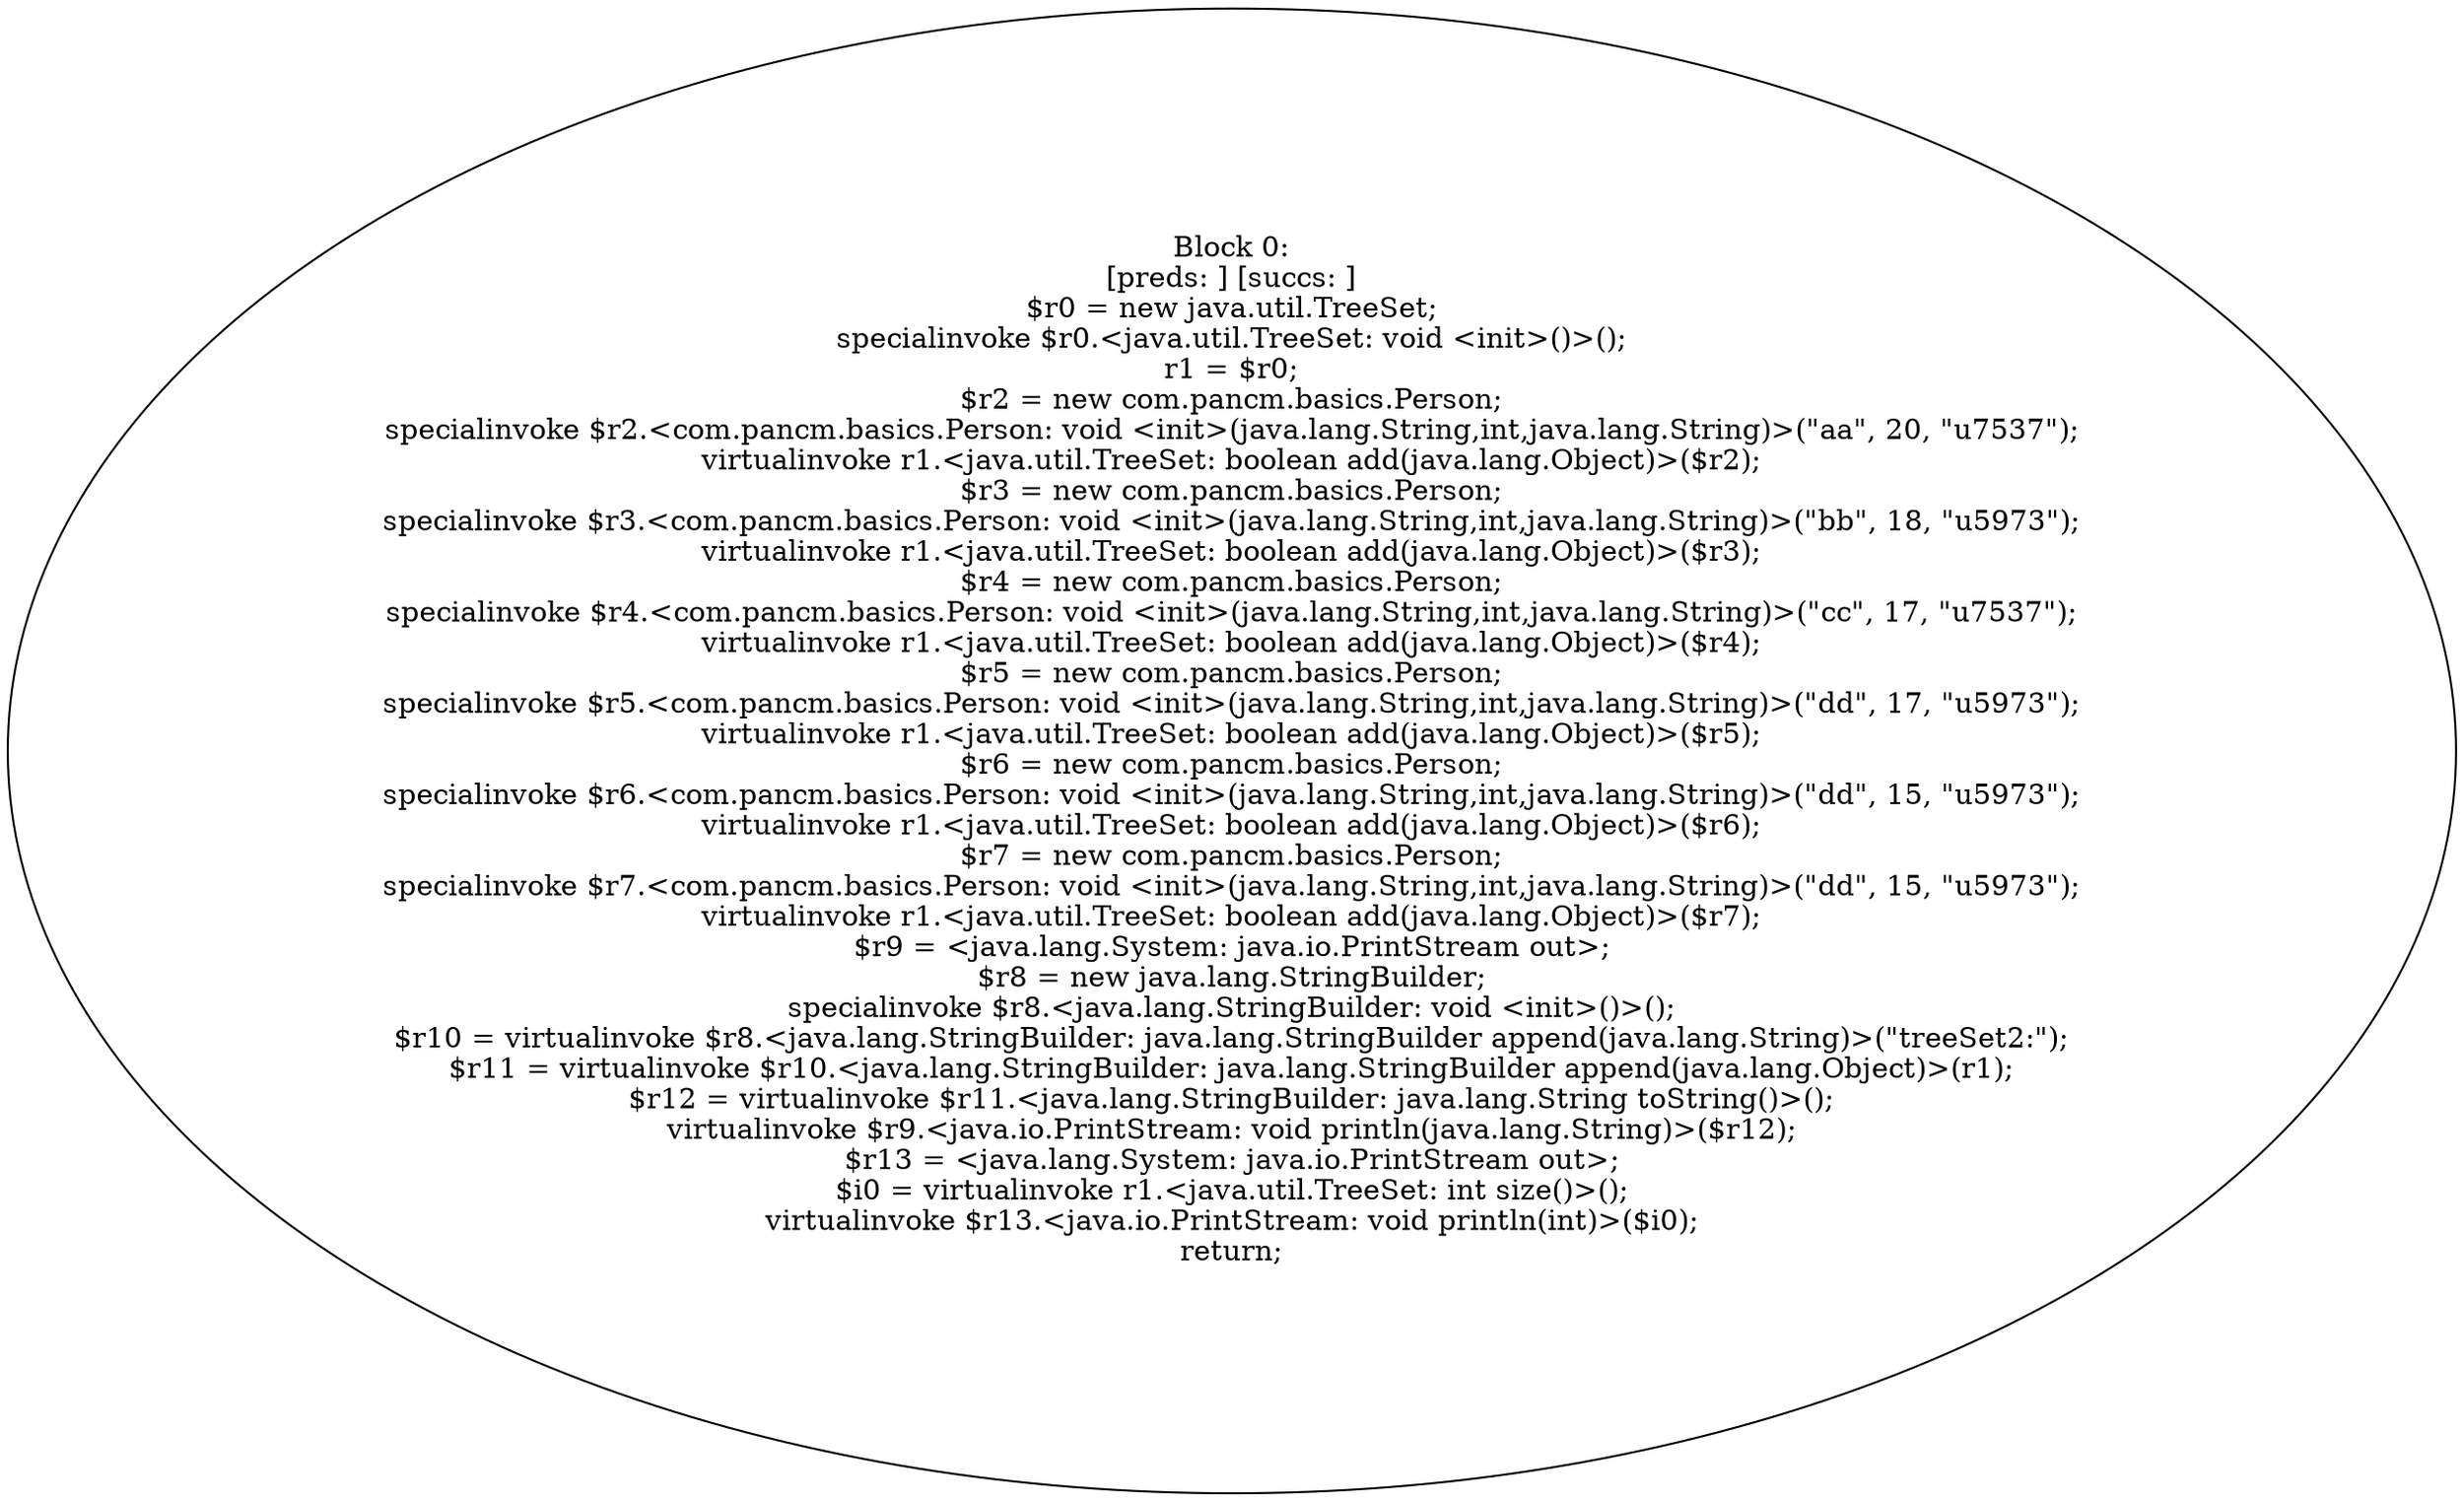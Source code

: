 digraph "unitGraph" {
    "Block 0:
[preds: ] [succs: ]
$r0 = new java.util.TreeSet;
specialinvoke $r0.<java.util.TreeSet: void <init>()>();
r1 = $r0;
$r2 = new com.pancm.basics.Person;
specialinvoke $r2.<com.pancm.basics.Person: void <init>(java.lang.String,int,java.lang.String)>(\"aa\", 20, \"\u7537\");
virtualinvoke r1.<java.util.TreeSet: boolean add(java.lang.Object)>($r2);
$r3 = new com.pancm.basics.Person;
specialinvoke $r3.<com.pancm.basics.Person: void <init>(java.lang.String,int,java.lang.String)>(\"bb\", 18, \"\u5973\");
virtualinvoke r1.<java.util.TreeSet: boolean add(java.lang.Object)>($r3);
$r4 = new com.pancm.basics.Person;
specialinvoke $r4.<com.pancm.basics.Person: void <init>(java.lang.String,int,java.lang.String)>(\"cc\", 17, \"\u7537\");
virtualinvoke r1.<java.util.TreeSet: boolean add(java.lang.Object)>($r4);
$r5 = new com.pancm.basics.Person;
specialinvoke $r5.<com.pancm.basics.Person: void <init>(java.lang.String,int,java.lang.String)>(\"dd\", 17, \"\u5973\");
virtualinvoke r1.<java.util.TreeSet: boolean add(java.lang.Object)>($r5);
$r6 = new com.pancm.basics.Person;
specialinvoke $r6.<com.pancm.basics.Person: void <init>(java.lang.String,int,java.lang.String)>(\"dd\", 15, \"\u5973\");
virtualinvoke r1.<java.util.TreeSet: boolean add(java.lang.Object)>($r6);
$r7 = new com.pancm.basics.Person;
specialinvoke $r7.<com.pancm.basics.Person: void <init>(java.lang.String,int,java.lang.String)>(\"dd\", 15, \"\u5973\");
virtualinvoke r1.<java.util.TreeSet: boolean add(java.lang.Object)>($r7);
$r9 = <java.lang.System: java.io.PrintStream out>;
$r8 = new java.lang.StringBuilder;
specialinvoke $r8.<java.lang.StringBuilder: void <init>()>();
$r10 = virtualinvoke $r8.<java.lang.StringBuilder: java.lang.StringBuilder append(java.lang.String)>(\"treeSet2:\");
$r11 = virtualinvoke $r10.<java.lang.StringBuilder: java.lang.StringBuilder append(java.lang.Object)>(r1);
$r12 = virtualinvoke $r11.<java.lang.StringBuilder: java.lang.String toString()>();
virtualinvoke $r9.<java.io.PrintStream: void println(java.lang.String)>($r12);
$r13 = <java.lang.System: java.io.PrintStream out>;
$i0 = virtualinvoke r1.<java.util.TreeSet: int size()>();
virtualinvoke $r13.<java.io.PrintStream: void println(int)>($i0);
return;
"
}
